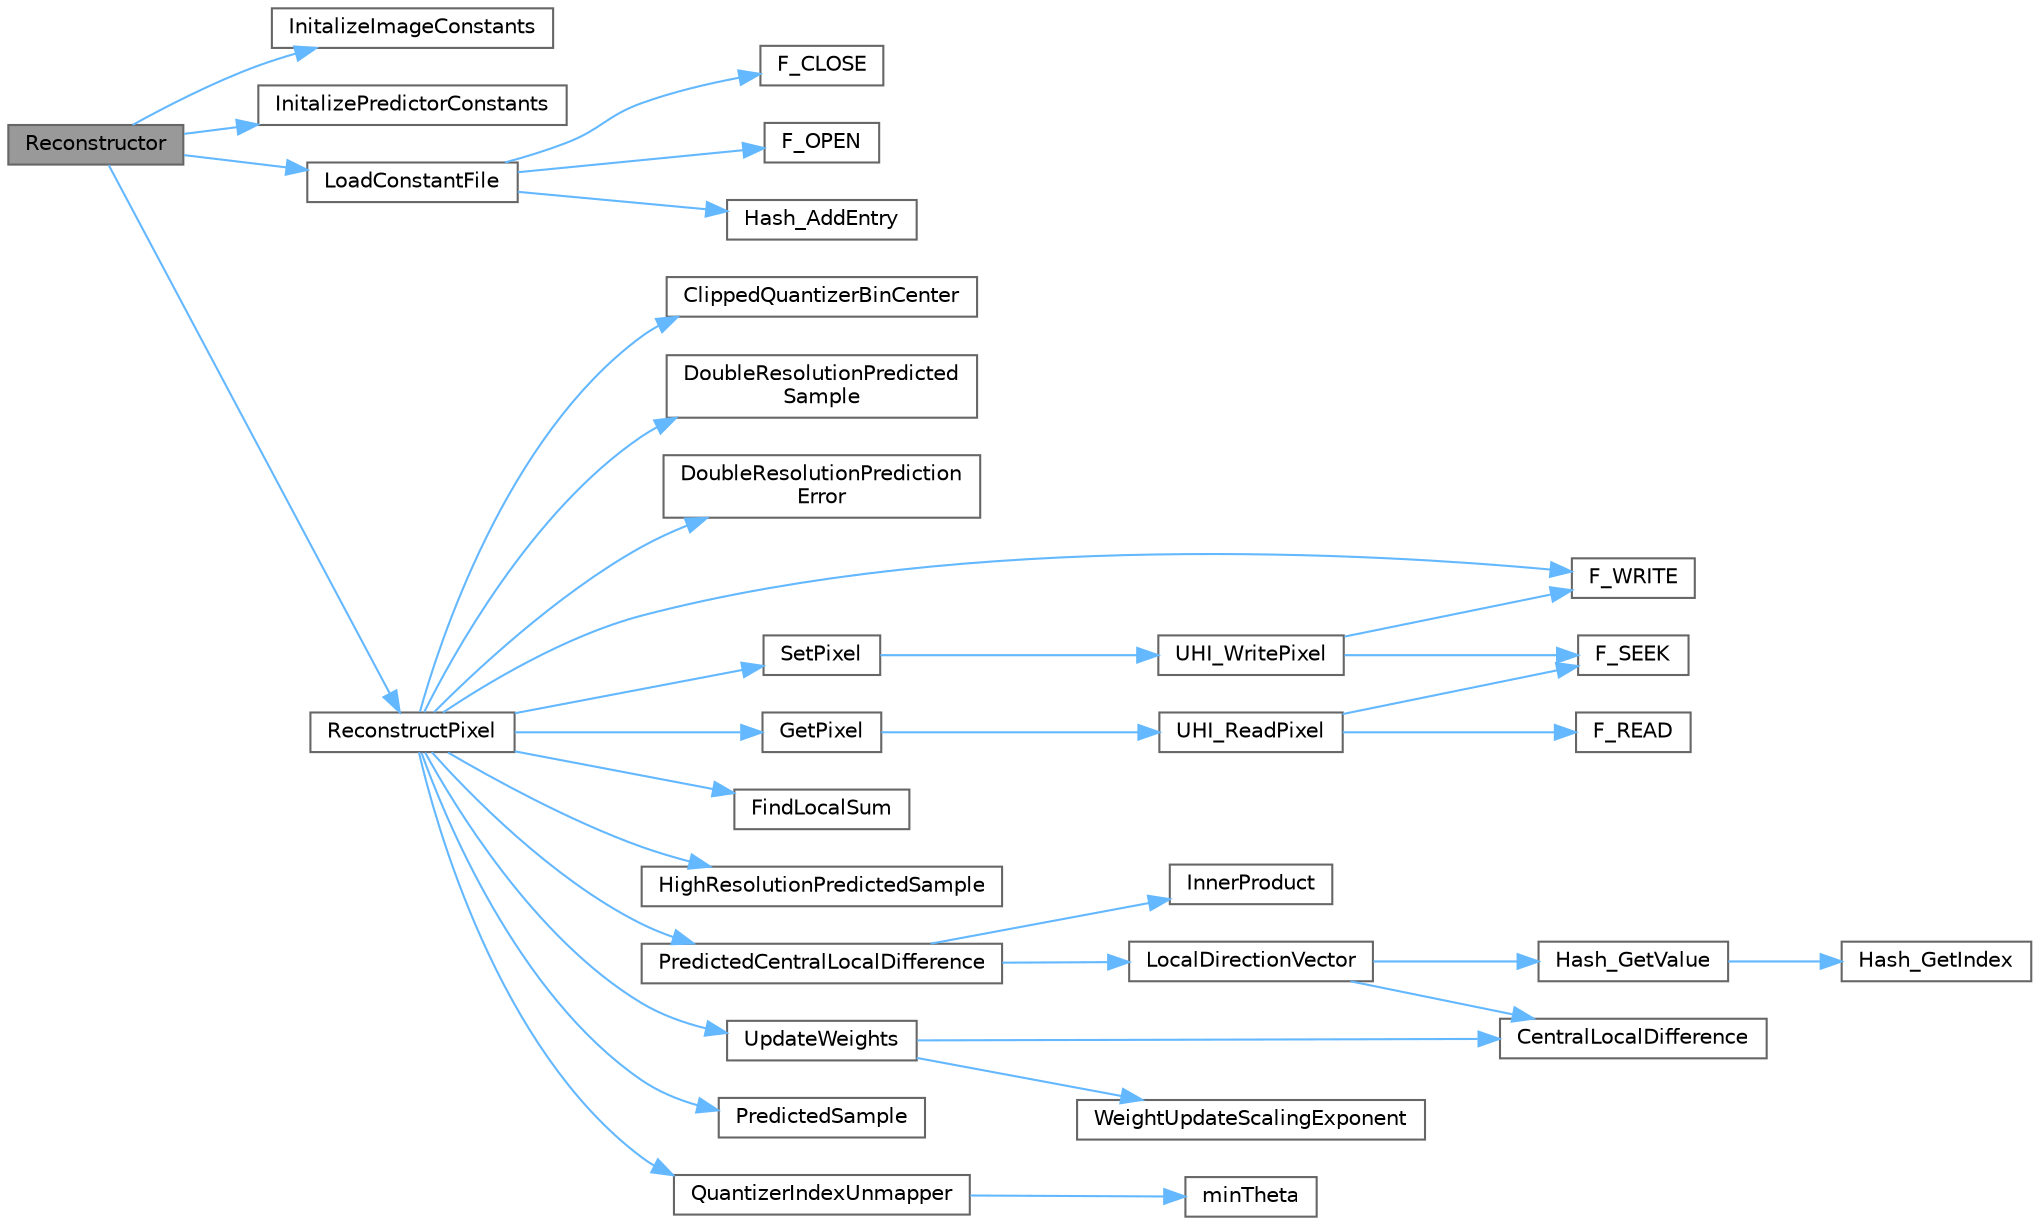 digraph "Reconstructor"
{
 // LATEX_PDF_SIZE
  bgcolor="transparent";
  edge [fontname=Helvetica,fontsize=10,labelfontname=Helvetica,labelfontsize=10];
  node [fontname=Helvetica,fontsize=10,shape=box,height=0.2,width=0.4];
  rankdir="LR";
  Node1 [id="Node000001",label="Reconstructor",height=0.2,width=0.4,color="gray40", fillcolor="grey60", style="filled", fontcolor="black",tooltip=" "];
  Node1 -> Node2 [id="edge67_Node000001_Node000002",color="steelblue1",style="solid",tooltip=" "];
  Node2 [id="Node000002",label="InitalizeImageConstants",height=0.2,width=0.4,color="grey40", fillcolor="white", style="filled",URL="$constants_8c.html#af84e7b9bd8c4fa1203b0040adf941d8d",tooltip=" "];
  Node1 -> Node3 [id="edge68_Node000001_Node000003",color="steelblue1",style="solid",tooltip=" "];
  Node3 [id="Node000003",label="InitalizePredictorConstants",height=0.2,width=0.4,color="grey40", fillcolor="white", style="filled",URL="$constants_8c.html#a6acd65af9a2f057ad3f0891038799e5b",tooltip=" "];
  Node1 -> Node4 [id="edge69_Node000001_Node000004",color="steelblue1",style="solid",tooltip=" "];
  Node4 [id="Node000004",label="LoadConstantFile",height=0.2,width=0.4,color="grey40", fillcolor="white", style="filled",URL="$load__constants_8c.html#a5d642038360b72b886a5eb66e3efd14a",tooltip=" "];
  Node4 -> Node5 [id="edge70_Node000004_Node000005",color="steelblue1",style="solid",tooltip=" "];
  Node5 [id="Node000005",label="F_CLOSE",height=0.2,width=0.4,color="grey40", fillcolor="white", style="filled",URL="$file___i_o_8c.html#ad62e6a72675aa7b389460e97f4e6d998",tooltip=" "];
  Node4 -> Node6 [id="edge71_Node000004_Node000006",color="steelblue1",style="solid",tooltip=" "];
  Node6 [id="Node000006",label="F_OPEN",height=0.2,width=0.4,color="grey40", fillcolor="white", style="filled",URL="$file___i_o_8c.html#a05d25080a4592a86386f6d0d3d48496c",tooltip=" "];
  Node4 -> Node7 [id="edge72_Node000004_Node000007",color="steelblue1",style="solid",tooltip=" "];
  Node7 [id="Node000007",label="Hash_AddEntry",height=0.2,width=0.4,color="grey40", fillcolor="white", style="filled",URL="$hash__table_8c.html#af0c750fb9a54f590b713d6526ed263fc",tooltip=" "];
  Node1 -> Node8 [id="edge73_Node000001_Node000008",color="steelblue1",style="solid",tooltip=" "];
  Node8 [id="Node000008",label="ReconstructPixel",height=0.2,width=0.4,color="grey40", fillcolor="white", style="filled",URL="$reconstructor_8c.html#ad16e1f973391ba6490488d303ab55ea3",tooltip=" "];
  Node8 -> Node9 [id="edge74_Node000008_Node000009",color="steelblue1",style="solid",tooltip=" "];
  Node9 [id="Node000009",label="ClippedQuantizerBinCenter",height=0.2,width=0.4,color="grey40", fillcolor="white", style="filled",URL="$quantizer_8c.html#a9d745aa249b8a9cde3f83899b563dcc5",tooltip=" "];
  Node8 -> Node10 [id="edge75_Node000008_Node000010",color="steelblue1",style="solid",tooltip=" "];
  Node10 [id="Node000010",label="DoubleResolutionPredicted\lSample",height=0.2,width=0.4,color="grey40", fillcolor="white", style="filled",URL="$sample__representative_8c.html#a6c60474c610dc64773816bc445efeb77",tooltip=" "];
  Node8 -> Node11 [id="edge76_Node000008_Node000011",color="steelblue1",style="solid",tooltip=" "];
  Node11 [id="Node000011",label="DoubleResolutionPrediction\lError",height=0.2,width=0.4,color="grey40", fillcolor="white", style="filled",URL="$weights_8c.html#a286baab1384ff25cf7cf4c2061f15c4c",tooltip=" "];
  Node8 -> Node12 [id="edge77_Node000008_Node000012",color="steelblue1",style="solid",tooltip=" "];
  Node12 [id="Node000012",label="F_WRITE",height=0.2,width=0.4,color="grey40", fillcolor="white", style="filled",URL="$file___i_o_8c.html#a94d988ea4ce93357f56c0191584246a6",tooltip=" "];
  Node8 -> Node13 [id="edge78_Node000008_Node000013",color="steelblue1",style="solid",tooltip=" "];
  Node13 [id="Node000013",label="FindLocalSum",height=0.2,width=0.4,color="grey40", fillcolor="white", style="filled",URL="$local__sum_8c.html#a1f0a6a3443597dab4881bb94fbc35f41",tooltip=" "];
  Node8 -> Node14 [id="edge79_Node000008_Node000014",color="steelblue1",style="solid",tooltip=" "];
  Node14 [id="Node000014",label="GetPixel",height=0.2,width=0.4,color="grey40", fillcolor="white", style="filled",URL="$image_8c.html#a78477801fe183cdf32e60df1c92b7320",tooltip=" "];
  Node14 -> Node15 [id="edge80_Node000014_Node000015",color="steelblue1",style="solid",tooltip=" "];
  Node15 [id="Node000015",label="UHI_ReadPixel",height=0.2,width=0.4,color="grey40", fillcolor="white", style="filled",URL="$uhi__io_8c.html#ad7fd2d84633ee6e0355a950deeacd220",tooltip=" "];
  Node15 -> Node16 [id="edge81_Node000015_Node000016",color="steelblue1",style="solid",tooltip=" "];
  Node16 [id="Node000016",label="F_READ",height=0.2,width=0.4,color="grey40", fillcolor="white", style="filled",URL="$file___i_o_8c.html#a6d14febd2771048b4a06dd86ea17718d",tooltip=" "];
  Node15 -> Node17 [id="edge82_Node000015_Node000017",color="steelblue1",style="solid",tooltip=" "];
  Node17 [id="Node000017",label="F_SEEK",height=0.2,width=0.4,color="grey40", fillcolor="white", style="filled",URL="$file___i_o_8c.html#a3ac9e7bef40307b69bdf5e0cb6904d83",tooltip=" "];
  Node8 -> Node18 [id="edge83_Node000008_Node000018",color="steelblue1",style="solid",tooltip=" "];
  Node18 [id="Node000018",label="HighResolutionPredictedSample",height=0.2,width=0.4,color="grey40", fillcolor="white", style="filled",URL="$sample__representative_8c.html#a441e8d0fe639d45889aab5b88c4138f4",tooltip=" "];
  Node8 -> Node19 [id="edge84_Node000008_Node000019",color="steelblue1",style="solid",tooltip=" "];
  Node19 [id="Node000019",label="PredictedCentralLocalDifference",height=0.2,width=0.4,color="grey40", fillcolor="white", style="filled",URL="$weights_8c.html#a7849a1bb928be8056578dad0f1db7f86",tooltip=" "];
  Node19 -> Node20 [id="edge85_Node000019_Node000020",color="steelblue1",style="solid",tooltip=" "];
  Node20 [id="Node000020",label="InnerProduct",height=0.2,width=0.4,color="grey40", fillcolor="white", style="filled",URL="$linear__algebra_8c.html#a46ade3794d4b4d5cc1eaf983858507ef",tooltip=" "];
  Node19 -> Node21 [id="edge86_Node000019_Node000021",color="steelblue1",style="solid",tooltip=" "];
  Node21 [id="Node000021",label="LocalDirectionVector",height=0.2,width=0.4,color="grey40", fillcolor="white", style="filled",URL="$local__differences_8c.html#a6ee8aa29ecb5e47ec859cfb75580c8de",tooltip=" "];
  Node21 -> Node22 [id="edge87_Node000021_Node000022",color="steelblue1",style="solid",tooltip=" "];
  Node22 [id="Node000022",label="CentralLocalDifference",height=0.2,width=0.4,color="grey40", fillcolor="white", style="filled",URL="$local__differences_8c.html#a37d2cf3f48b1b2c436f630a2b649cf52",tooltip=" "];
  Node21 -> Node23 [id="edge88_Node000021_Node000023",color="steelblue1",style="solid",tooltip=" "];
  Node23 [id="Node000023",label="Hash_GetValue",height=0.2,width=0.4,color="grey40", fillcolor="white", style="filled",URL="$hash__table_8c.html#a27578c1b5a3ab68d8f144ed86ea72cc2",tooltip=" "];
  Node23 -> Node24 [id="edge89_Node000023_Node000024",color="steelblue1",style="solid",tooltip=" "];
  Node24 [id="Node000024",label="Hash_GetIndex",height=0.2,width=0.4,color="grey40", fillcolor="white", style="filled",URL="$hash__table_8c.html#a7026562de200bd5e9813f101d9eb614b",tooltip=" "];
  Node8 -> Node25 [id="edge90_Node000008_Node000025",color="steelblue1",style="solid",tooltip=" "];
  Node25 [id="Node000025",label="PredictedSample",height=0.2,width=0.4,color="grey40", fillcolor="white", style="filled",URL="$sample__representative_8c.html#a14cff7c59ac94b0387e8b95a433521e9",tooltip=" "];
  Node8 -> Node26 [id="edge91_Node000008_Node000026",color="steelblue1",style="solid",tooltip=" "];
  Node26 [id="Node000026",label="QuantizerIndexUnmapper",height=0.2,width=0.4,color="grey40", fillcolor="white", style="filled",URL="$quantizer_8c.html#ae85d34759565d8a3ab498494786c395b",tooltip=" "];
  Node26 -> Node27 [id="edge92_Node000026_Node000027",color="steelblue1",style="solid",tooltip=" "];
  Node27 [id="Node000027",label="minTheta",height=0.2,width=0.4,color="grey40", fillcolor="white", style="filled",URL="$quantizer_8c.html#ae831d86258458d0a68d3d2143db43d19",tooltip=" "];
  Node8 -> Node28 [id="edge93_Node000008_Node000028",color="steelblue1",style="solid",tooltip=" "];
  Node28 [id="Node000028",label="SetPixel",height=0.2,width=0.4,color="grey40", fillcolor="white", style="filled",URL="$image_8c.html#aefaa1253ccc17864ac32b9d685b821d4",tooltip=" "];
  Node28 -> Node29 [id="edge94_Node000028_Node000029",color="steelblue1",style="solid",tooltip=" "];
  Node29 [id="Node000029",label="UHI_WritePixel",height=0.2,width=0.4,color="grey40", fillcolor="white", style="filled",URL="$uhi__io_8c.html#a88066808c0a718f67bd50a325cdb5721",tooltip=" "];
  Node29 -> Node17 [id="edge95_Node000029_Node000017",color="steelblue1",style="solid",tooltip=" "];
  Node29 -> Node12 [id="edge96_Node000029_Node000012",color="steelblue1",style="solid",tooltip=" "];
  Node8 -> Node30 [id="edge97_Node000008_Node000030",color="steelblue1",style="solid",tooltip=" "];
  Node30 [id="Node000030",label="UpdateWeights",height=0.2,width=0.4,color="grey40", fillcolor="white", style="filled",URL="$weights_8c.html#a3c2f868e18c430abf7f6c6171ea253e0",tooltip=" "];
  Node30 -> Node22 [id="edge98_Node000030_Node000022",color="steelblue1",style="solid",tooltip=" "];
  Node30 -> Node31 [id="edge99_Node000030_Node000031",color="steelblue1",style="solid",tooltip=" "];
  Node31 [id="Node000031",label="WeightUpdateScalingExponent",height=0.2,width=0.4,color="grey40", fillcolor="white", style="filled",URL="$weights_8c.html#a17984670eb20b6ea122fb1e90a50dc75",tooltip=" "];
}
